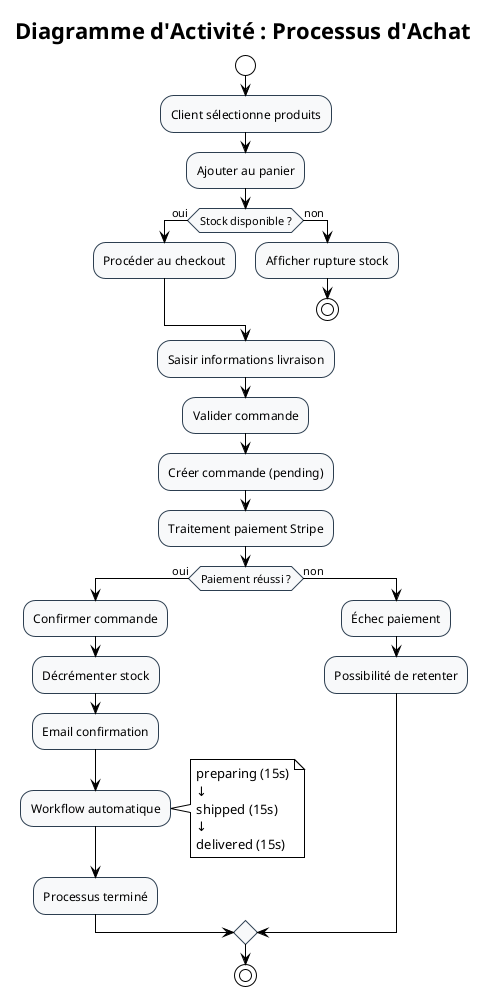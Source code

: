 @startuml AchatActivite
!theme plain
skinparam backgroundColor #FFFFFF
skinparam activityBackgroundColor #F8F9FA
skinparam activityBorderColor #2C3E50

title **Diagramme d'Activité : Processus d'Achat**

start
:Client sélectionne produits;
:Ajouter au panier;

if (Stock disponible ?) then (oui)
    :Procéder au checkout;
else (non)
    :Afficher rupture stock;
    stop
endif

:Saisir informations livraison;
:Valider commande;
:Créer commande (pending);

:Traitement paiement Stripe;

if (Paiement réussi ?) then (oui)
    :Confirmer commande;
    :Décrémenter stock;
    :Email confirmation;
    
    :Workflow automatique;
    note right
        preparing (15s)
        ↓
        shipped (15s)
        ↓ 
        delivered (15s)
    end note
    
    :Processus terminé;
else (non)
    :Échec paiement;
    :Possibilité de retenter;
endif

stop

@enduml
